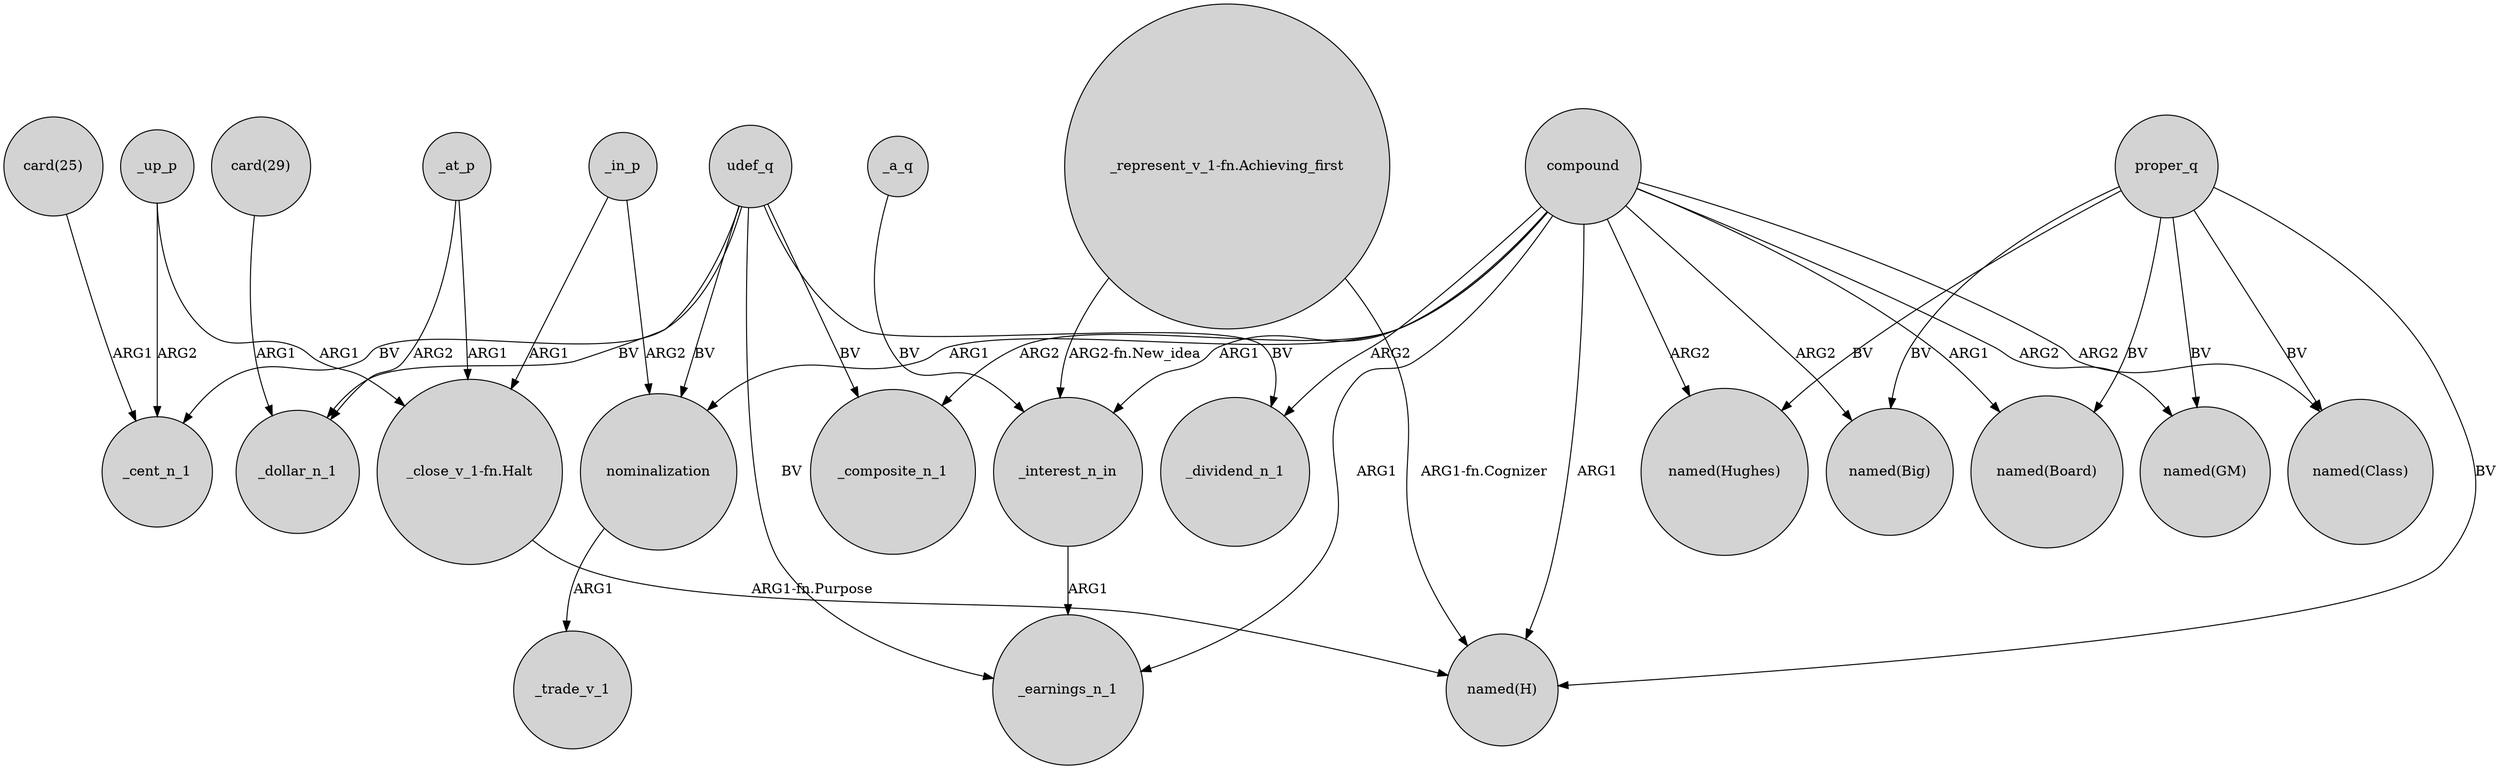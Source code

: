 digraph {
	node [shape=circle style=filled]
	udef_q -> _dividend_n_1 [label=BV]
	_in_p -> "_close_v_1-fn.Halt" [label=ARG1]
	compound -> "named(Big)" [label=ARG2]
	proper_q -> "named(H)" [label=BV]
	udef_q -> nominalization [label=BV]
	compound -> "named(Class)" [label=ARG2]
	compound -> _interest_n_in [label=ARG1]
	proper_q -> "named(GM)" [label=BV]
	proper_q -> "named(Hughes)" [label=BV]
	_a_q -> _interest_n_in [label=BV]
	_up_p -> _cent_n_1 [label=ARG2]
	udef_q -> _cent_n_1 [label=BV]
	"_close_v_1-fn.Halt" -> "named(H)" [label="ARG1-fn.Purpose"]
	proper_q -> "named(Class)" [label=BV]
	compound -> nominalization [label=ARG1]
	compound -> "named(GM)" [label=ARG2]
	_up_p -> "_close_v_1-fn.Halt" [label=ARG1]
	_at_p -> _dollar_n_1 [label=ARG2]
	compound -> "named(H)" [label=ARG1]
	udef_q -> _earnings_n_1 [label=BV]
	_at_p -> "_close_v_1-fn.Halt" [label=ARG1]
	"_represent_v_1-fn.Achieving_first" -> _interest_n_in [label="ARG2-fn.New_idea"]
	compound -> "named(Hughes)" [label=ARG2]
	"card(29)" -> _dollar_n_1 [label=ARG1]
	udef_q -> _dollar_n_1 [label=BV]
	"_represent_v_1-fn.Achieving_first" -> "named(H)" [label="ARG1-fn.Cognizer"]
	proper_q -> "named(Big)" [label=BV]
	udef_q -> _composite_n_1 [label=BV]
	proper_q -> "named(Board)" [label=BV]
	"card(25)" -> _cent_n_1 [label=ARG1]
	compound -> _earnings_n_1 [label=ARG1]
	_interest_n_in -> _earnings_n_1 [label=ARG1]
	compound -> "named(Board)" [label=ARG1]
	_in_p -> nominalization [label=ARG2]
	compound -> _composite_n_1 [label=ARG2]
	nominalization -> _trade_v_1 [label=ARG1]
	compound -> _dividend_n_1 [label=ARG2]
}
